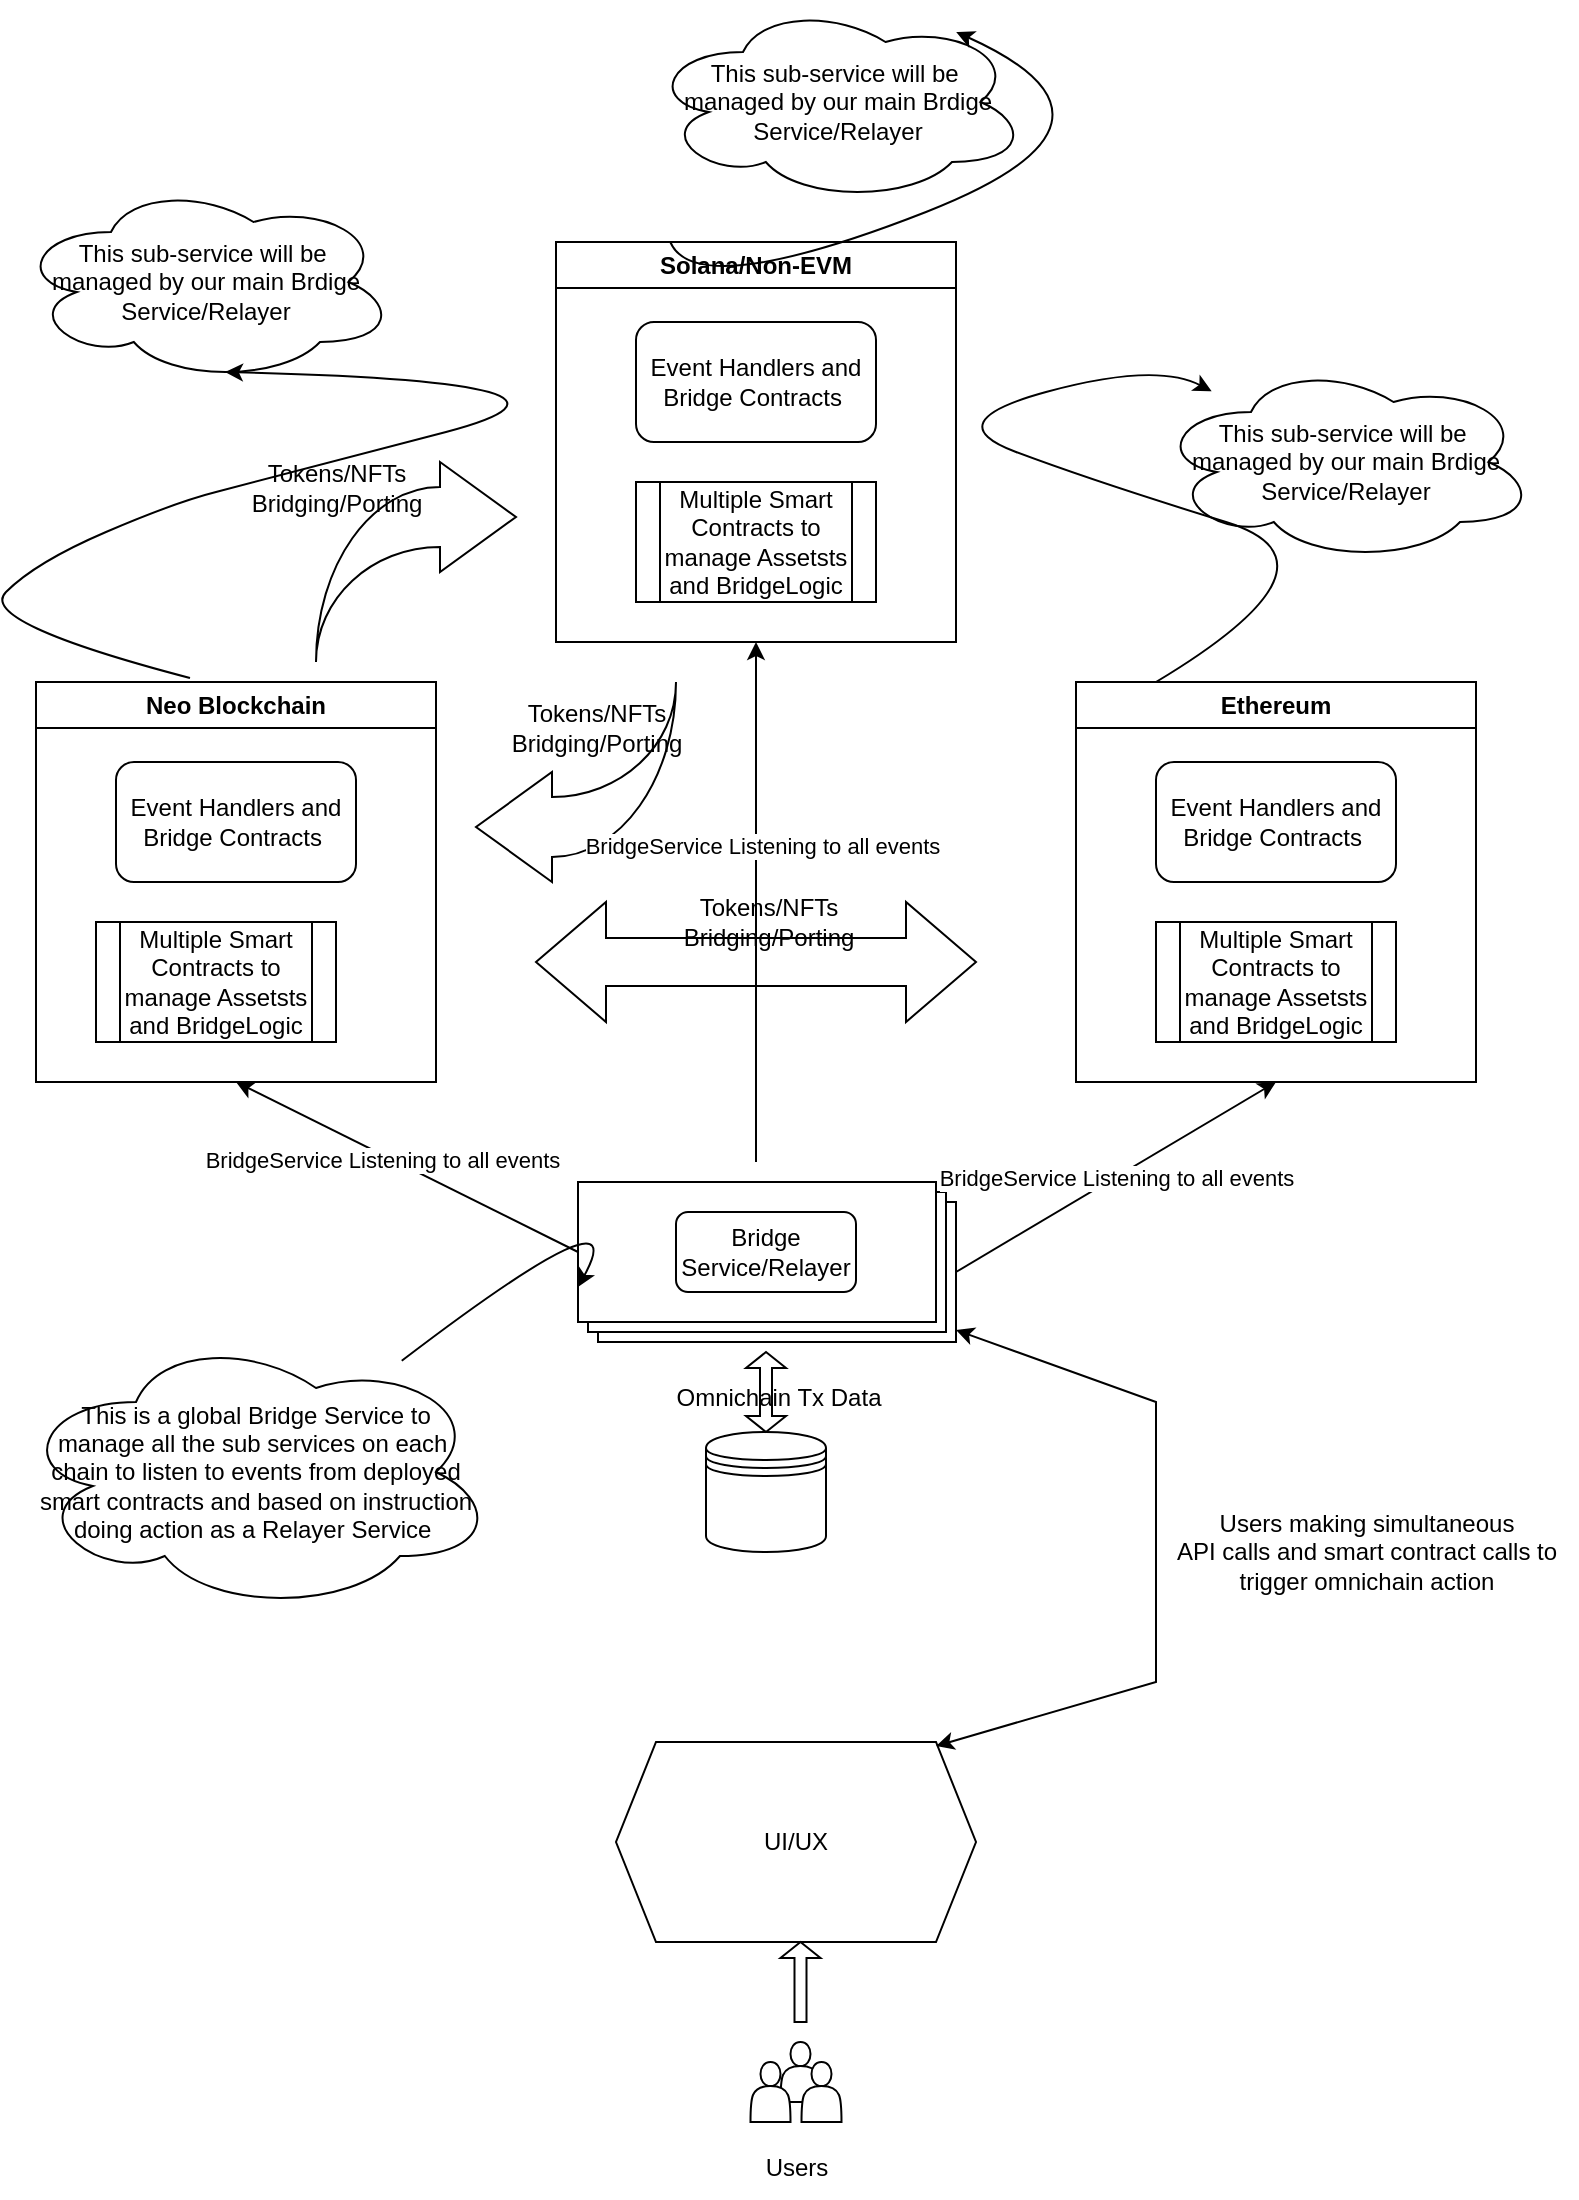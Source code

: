 <mxfile version="21.6.8" type="github">
  <diagram name="Page-1" id="S2XKrba_cc_Nq1T_Jke2">
    <mxGraphModel dx="1026" dy="655" grid="1" gridSize="10" guides="1" tooltips="1" connect="1" arrows="1" fold="1" page="1" pageScale="1" pageWidth="827" pageHeight="1169" math="0" shadow="0">
      <root>
        <mxCell id="0" />
        <mxCell id="1" parent="0" />
        <mxCell id="PqSHuzn6OhDRHvWEDTeR-1" value="Solana/Non-EVM" style="swimlane;whiteSpace=wrap;html=1;" vertex="1" parent="1">
          <mxGeometry x="300" y="140" width="200" height="200" as="geometry" />
        </mxCell>
        <mxCell id="PqSHuzn6OhDRHvWEDTeR-8" value="Event Handlers and Bridge Contracts&amp;nbsp;" style="rounded=1;whiteSpace=wrap;html=1;" vertex="1" parent="PqSHuzn6OhDRHvWEDTeR-1">
          <mxGeometry x="40" y="40" width="120" height="60" as="geometry" />
        </mxCell>
        <mxCell id="PqSHuzn6OhDRHvWEDTeR-39" value="Multiple Smart Contracts to manage Assetsts and BridgeLogic" style="shape=process;whiteSpace=wrap;html=1;backgroundOutline=1;" vertex="1" parent="PqSHuzn6OhDRHvWEDTeR-1">
          <mxGeometry x="40" y="120" width="120" height="60" as="geometry" />
        </mxCell>
        <mxCell id="PqSHuzn6OhDRHvWEDTeR-2" value="Neo Blockchain" style="swimlane;whiteSpace=wrap;html=1;startSize=23;" vertex="1" parent="1">
          <mxGeometry x="40" y="360" width="200" height="200" as="geometry" />
        </mxCell>
        <mxCell id="PqSHuzn6OhDRHvWEDTeR-10" value="Event Handlers and Bridge Contracts&amp;nbsp;" style="rounded=1;whiteSpace=wrap;html=1;" vertex="1" parent="PqSHuzn6OhDRHvWEDTeR-2">
          <mxGeometry x="40" y="40" width="120" height="60" as="geometry" />
        </mxCell>
        <mxCell id="PqSHuzn6OhDRHvWEDTeR-38" value="Multiple Smart Contracts to manage Assetsts and BridgeLogic" style="shape=process;whiteSpace=wrap;html=1;backgroundOutline=1;" vertex="1" parent="PqSHuzn6OhDRHvWEDTeR-2">
          <mxGeometry x="30" y="120" width="120" height="60" as="geometry" />
        </mxCell>
        <mxCell id="PqSHuzn6OhDRHvWEDTeR-3" value="Ethereum" style="swimlane;whiteSpace=wrap;html=1;" vertex="1" parent="1">
          <mxGeometry x="560" y="360" width="200" height="200" as="geometry" />
        </mxCell>
        <mxCell id="PqSHuzn6OhDRHvWEDTeR-9" value="Event Handlers and Bridge Contracts&amp;nbsp;" style="rounded=1;whiteSpace=wrap;html=1;" vertex="1" parent="PqSHuzn6OhDRHvWEDTeR-3">
          <mxGeometry x="40" y="40" width="120" height="60" as="geometry" />
        </mxCell>
        <mxCell id="PqSHuzn6OhDRHvWEDTeR-40" value="Multiple Smart Contracts to manage Assetsts and BridgeLogic" style="shape=process;whiteSpace=wrap;html=1;backgroundOutline=1;" vertex="1" parent="PqSHuzn6OhDRHvWEDTeR-3">
          <mxGeometry x="40" y="120" width="120" height="60" as="geometry" />
        </mxCell>
        <mxCell id="PqSHuzn6OhDRHvWEDTeR-4" value="" style="html=1;shadow=0;dashed=0;align=center;verticalAlign=middle;shape=mxgraph.arrows2.jumpInArrow;dy=15;dx=38;arrowHead=55;" vertex="1" parent="1">
          <mxGeometry x="180" y="250" width="100" height="100" as="geometry" />
        </mxCell>
        <mxCell id="PqSHuzn6OhDRHvWEDTeR-5" value="" style="html=1;shadow=0;dashed=0;align=center;verticalAlign=middle;shape=mxgraph.arrows2.jumpInArrow;dy=15;dx=38;arrowHead=55;direction=west;" vertex="1" parent="1">
          <mxGeometry x="260" y="360" width="100" height="100" as="geometry" />
        </mxCell>
        <mxCell id="PqSHuzn6OhDRHvWEDTeR-7" value="" style="html=1;shadow=0;dashed=0;align=center;verticalAlign=middle;shape=mxgraph.arrows2.twoWayArrow;dy=0.6;dx=35;" vertex="1" parent="1">
          <mxGeometry x="290" y="470" width="220" height="60" as="geometry" />
        </mxCell>
        <mxCell id="PqSHuzn6OhDRHvWEDTeR-11" value="" style="shape=datastore;whiteSpace=wrap;html=1;" vertex="1" parent="1">
          <mxGeometry x="375" y="735" width="60" height="60" as="geometry" />
        </mxCell>
        <mxCell id="PqSHuzn6OhDRHvWEDTeR-16" value="" style="verticalLabelPosition=bottom;verticalAlign=top;html=1;shape=mxgraph.basic.layered_rect;dx=10;outlineConnect=0;whiteSpace=wrap;" vertex="1" parent="1">
          <mxGeometry x="311" y="610" width="189" height="80" as="geometry" />
        </mxCell>
        <mxCell id="PqSHuzn6OhDRHvWEDTeR-17" value="Bridge Service/Relayer" style="rounded=1;whiteSpace=wrap;html=1;" vertex="1" parent="1">
          <mxGeometry x="360" y="625" width="90" height="40" as="geometry" />
        </mxCell>
        <mxCell id="PqSHuzn6OhDRHvWEDTeR-19" value="" style="shape=doubleArrow;direction=south;whiteSpace=wrap;html=1;" vertex="1" parent="1">
          <mxGeometry x="395" y="695" width="20" height="40" as="geometry" />
        </mxCell>
        <mxCell id="PqSHuzn6OhDRHvWEDTeR-20" value="Omnichain Tx Data" style="text;html=1;align=center;verticalAlign=middle;resizable=0;points=[];autosize=1;strokeColor=none;fillColor=none;" vertex="1" parent="1">
          <mxGeometry x="346" y="703" width="130" height="30" as="geometry" />
        </mxCell>
        <mxCell id="PqSHuzn6OhDRHvWEDTeR-29" value="" style="endArrow=classic;html=1;rounded=0;exitX=0;exitY=0;exitDx=0;exitDy=35;exitPerimeter=0;entryX=0.5;entryY=1;entryDx=0;entryDy=0;" edge="1" parent="1" source="PqSHuzn6OhDRHvWEDTeR-16" target="PqSHuzn6OhDRHvWEDTeR-2">
          <mxGeometry width="50" height="50" relative="1" as="geometry">
            <mxPoint x="390" y="450" as="sourcePoint" />
            <mxPoint x="440" y="400" as="targetPoint" />
          </mxGeometry>
        </mxCell>
        <mxCell id="PqSHuzn6OhDRHvWEDTeR-32" value="BridgeService Listening to all events" style="edgeLabel;html=1;align=center;verticalAlign=middle;resizable=0;points=[];" vertex="1" connectable="0" parent="PqSHuzn6OhDRHvWEDTeR-29">
          <mxGeometry x="0.134" y="2" relative="1" as="geometry">
            <mxPoint as="offset" />
          </mxGeometry>
        </mxCell>
        <mxCell id="PqSHuzn6OhDRHvWEDTeR-30" value="" style="endArrow=classic;html=1;rounded=0;entryX=0.5;entryY=1;entryDx=0;entryDy=0;" edge="1" parent="1" target="PqSHuzn6OhDRHvWEDTeR-1">
          <mxGeometry width="50" height="50" relative="1" as="geometry">
            <mxPoint x="400" y="600" as="sourcePoint" />
            <mxPoint x="440" y="400" as="targetPoint" />
          </mxGeometry>
        </mxCell>
        <mxCell id="PqSHuzn6OhDRHvWEDTeR-34" value="BridgeService Listening to all events" style="edgeLabel;html=1;align=center;verticalAlign=middle;resizable=0;points=[];" vertex="1" connectable="0" parent="PqSHuzn6OhDRHvWEDTeR-30">
          <mxGeometry x="0.215" y="-3" relative="1" as="geometry">
            <mxPoint as="offset" />
          </mxGeometry>
        </mxCell>
        <mxCell id="PqSHuzn6OhDRHvWEDTeR-31" value="" style="endArrow=classic;html=1;rounded=0;exitX=0;exitY=0;exitDx=189;exitDy=45;exitPerimeter=0;entryX=0.5;entryY=1;entryDx=0;entryDy=0;" edge="1" parent="1" source="PqSHuzn6OhDRHvWEDTeR-16" target="PqSHuzn6OhDRHvWEDTeR-3">
          <mxGeometry width="50" height="50" relative="1" as="geometry">
            <mxPoint x="390" y="450" as="sourcePoint" />
            <mxPoint x="440" y="400" as="targetPoint" />
          </mxGeometry>
        </mxCell>
        <mxCell id="PqSHuzn6OhDRHvWEDTeR-33" value="BridgeService Listening to all events" style="edgeLabel;html=1;align=center;verticalAlign=middle;resizable=0;points=[];" vertex="1" connectable="0" parent="PqSHuzn6OhDRHvWEDTeR-31">
          <mxGeometry x="-0.003" relative="1" as="geometry">
            <mxPoint as="offset" />
          </mxGeometry>
        </mxCell>
        <mxCell id="PqSHuzn6OhDRHvWEDTeR-35" value="Tokens/NFTs&lt;br&gt;Bridging/Porting" style="text;html=1;align=center;verticalAlign=middle;resizable=0;points=[];autosize=1;strokeColor=none;fillColor=none;" vertex="1" parent="1">
          <mxGeometry x="135" y="243" width="110" height="40" as="geometry" />
        </mxCell>
        <mxCell id="PqSHuzn6OhDRHvWEDTeR-36" value="Tokens/NFTs&lt;br style=&quot;border-color: var(--border-color);&quot;&gt;Bridging/Porting" style="text;html=1;align=center;verticalAlign=middle;resizable=0;points=[];autosize=1;strokeColor=none;fillColor=none;" vertex="1" parent="1">
          <mxGeometry x="265" y="363" width="110" height="40" as="geometry" />
        </mxCell>
        <mxCell id="PqSHuzn6OhDRHvWEDTeR-37" value="Tokens/NFTs&lt;br style=&quot;border-color: var(--border-color);&quot;&gt;Bridging/Porting" style="text;html=1;align=center;verticalAlign=middle;resizable=0;points=[];autosize=1;strokeColor=none;fillColor=none;" vertex="1" parent="1">
          <mxGeometry x="350.5" y="460" width="110" height="40" as="geometry" />
        </mxCell>
        <mxCell id="PqSHuzn6OhDRHvWEDTeR-41" value="UI/UX" style="shape=hexagon;perimeter=hexagonPerimeter2;whiteSpace=wrap;html=1;fixedSize=1;" vertex="1" parent="1">
          <mxGeometry x="330" y="890" width="180" height="100" as="geometry" />
        </mxCell>
        <mxCell id="PqSHuzn6OhDRHvWEDTeR-42" value="" style="shape=actor;whiteSpace=wrap;html=1;" vertex="1" parent="1">
          <mxGeometry x="412.25" y="1040" width="20" height="30" as="geometry" />
        </mxCell>
        <mxCell id="PqSHuzn6OhDRHvWEDTeR-43" value="" style="shape=actor;whiteSpace=wrap;html=1;" vertex="1" parent="1">
          <mxGeometry x="397.25" y="1050" width="20" height="30" as="geometry" />
        </mxCell>
        <mxCell id="PqSHuzn6OhDRHvWEDTeR-44" value="" style="shape=actor;whiteSpace=wrap;html=1;" vertex="1" parent="1">
          <mxGeometry x="422.75" y="1050" width="20" height="30" as="geometry" />
        </mxCell>
        <mxCell id="PqSHuzn6OhDRHvWEDTeR-47" value="" style="endArrow=classic;startArrow=classic;html=1;rounded=0;exitX=0.889;exitY=0.02;exitDx=0;exitDy=0;exitPerimeter=0;" edge="1" parent="1" source="PqSHuzn6OhDRHvWEDTeR-41" target="PqSHuzn6OhDRHvWEDTeR-16">
          <mxGeometry width="50" height="50" relative="1" as="geometry">
            <mxPoint x="390" y="930" as="sourcePoint" />
            <mxPoint x="510" y="720" as="targetPoint" />
            <Array as="points">
              <mxPoint x="600" y="860" />
              <mxPoint x="600" y="720" />
            </Array>
          </mxGeometry>
        </mxCell>
        <mxCell id="PqSHuzn6OhDRHvWEDTeR-48" value="Users" style="text;html=1;align=center;verticalAlign=middle;resizable=0;points=[];autosize=1;strokeColor=none;fillColor=none;" vertex="1" parent="1">
          <mxGeometry x="395" y="1088" width="50" height="30" as="geometry" />
        </mxCell>
        <mxCell id="PqSHuzn6OhDRHvWEDTeR-50" value="" style="shape=singleArrow;direction=north;whiteSpace=wrap;html=1;" vertex="1" parent="1">
          <mxGeometry x="412.25" y="990" width="20" height="40" as="geometry" />
        </mxCell>
        <mxCell id="PqSHuzn6OhDRHvWEDTeR-51" value="Users making simultaneous&lt;br&gt;API calls and smart contract calls to&lt;br&gt;trigger omnichain action" style="text;html=1;align=center;verticalAlign=middle;resizable=0;points=[];autosize=1;strokeColor=none;fillColor=none;" vertex="1" parent="1">
          <mxGeometry x="600" y="765" width="210" height="60" as="geometry" />
        </mxCell>
        <mxCell id="PqSHuzn6OhDRHvWEDTeR-52" value="This sub-service will be&amp;nbsp;&lt;br&gt;managed by our main Brdige&lt;br&gt;Service/Relayer" style="ellipse;shape=cloud;whiteSpace=wrap;html=1;" vertex="1" parent="1">
          <mxGeometry x="346" y="20" width="190" height="100" as="geometry" />
        </mxCell>
        <mxCell id="PqSHuzn6OhDRHvWEDTeR-53" value="This sub-service will be&amp;nbsp;&lt;br style=&quot;border-color: var(--border-color);&quot;&gt;managed by our main Brdige&lt;br style=&quot;border-color: var(--border-color);&quot;&gt;Service/Relayer" style="ellipse;shape=cloud;whiteSpace=wrap;html=1;" vertex="1" parent="1">
          <mxGeometry x="30" y="110" width="190" height="100" as="geometry" />
        </mxCell>
        <mxCell id="PqSHuzn6OhDRHvWEDTeR-54" value="This sub-service will be&amp;nbsp;&lt;br style=&quot;border-color: var(--border-color);&quot;&gt;managed by our main Brdige&lt;br style=&quot;border-color: var(--border-color);&quot;&gt;Service/Relayer" style="ellipse;shape=cloud;whiteSpace=wrap;html=1;" vertex="1" parent="1">
          <mxGeometry x="600" y="200" width="190" height="100" as="geometry" />
        </mxCell>
        <mxCell id="PqSHuzn6OhDRHvWEDTeR-56" value="" style="curved=1;endArrow=classic;html=1;rounded=0;entryX=0.55;entryY=0.95;entryDx=0;entryDy=0;entryPerimeter=0;exitX=0.385;exitY=-0.01;exitDx=0;exitDy=0;exitPerimeter=0;" edge="1" parent="1" source="PqSHuzn6OhDRHvWEDTeR-2" target="PqSHuzn6OhDRHvWEDTeR-53">
          <mxGeometry width="50" height="50" relative="1" as="geometry">
            <mxPoint x="340" y="260" as="sourcePoint" />
            <mxPoint x="390" y="210" as="targetPoint" />
            <Array as="points">
              <mxPoint x="10" y="330" />
              <mxPoint x="40" y="300" />
              <mxPoint x="110" y="270" />
              <mxPoint x="150" y="260" />
              <mxPoint x="340" y="210" />
            </Array>
          </mxGeometry>
        </mxCell>
        <mxCell id="PqSHuzn6OhDRHvWEDTeR-57" value="" style="curved=1;endArrow=classic;html=1;rounded=0;entryX=0.811;entryY=0.15;entryDx=0;entryDy=0;entryPerimeter=0;" edge="1" parent="1" source="PqSHuzn6OhDRHvWEDTeR-1" target="PqSHuzn6OhDRHvWEDTeR-52">
          <mxGeometry width="50" height="50" relative="1" as="geometry">
            <mxPoint x="340" y="260" as="sourcePoint" />
            <mxPoint x="390" y="210" as="targetPoint" />
            <Array as="points">
              <mxPoint x="370" y="170" />
              <mxPoint x="600" y="80" />
            </Array>
          </mxGeometry>
        </mxCell>
        <mxCell id="PqSHuzn6OhDRHvWEDTeR-58" value="" style="curved=1;endArrow=classic;html=1;rounded=0;exitX=0.2;exitY=0;exitDx=0;exitDy=0;exitPerimeter=0;" edge="1" parent="1" source="PqSHuzn6OhDRHvWEDTeR-3" target="PqSHuzn6OhDRHvWEDTeR-54">
          <mxGeometry width="50" height="50" relative="1" as="geometry">
            <mxPoint x="340" y="260" as="sourcePoint" />
            <mxPoint x="390" y="210" as="targetPoint" />
            <Array as="points">
              <mxPoint x="700" y="300" />
              <mxPoint x="570" y="260" />
              <mxPoint x="490" y="230" />
              <mxPoint x="600" y="200" />
            </Array>
          </mxGeometry>
        </mxCell>
        <mxCell id="PqSHuzn6OhDRHvWEDTeR-59" value="This is a global Bridge Service to&lt;br&gt;manage all the sub services on each&amp;nbsp;&lt;br&gt;chain to listen to events from deployed smart contracts and based on instruction doing action as a Relayer Service&amp;nbsp;" style="ellipse;shape=cloud;whiteSpace=wrap;html=1;" vertex="1" parent="1">
          <mxGeometry x="30" y="685" width="240" height="140" as="geometry" />
        </mxCell>
        <mxCell id="PqSHuzn6OhDRHvWEDTeR-63" value="" style="curved=1;endArrow=classic;html=1;rounded=0;entryX=0;entryY=0;entryDx=0;entryDy=52.5;entryPerimeter=0;" edge="1" parent="1" source="PqSHuzn6OhDRHvWEDTeR-59" target="PqSHuzn6OhDRHvWEDTeR-16">
          <mxGeometry width="50" height="50" relative="1" as="geometry">
            <mxPoint x="340" y="660" as="sourcePoint" />
            <mxPoint x="390" y="610" as="targetPoint" />
            <Array as="points">
              <mxPoint x="340" y="610" />
            </Array>
          </mxGeometry>
        </mxCell>
      </root>
    </mxGraphModel>
  </diagram>
</mxfile>
